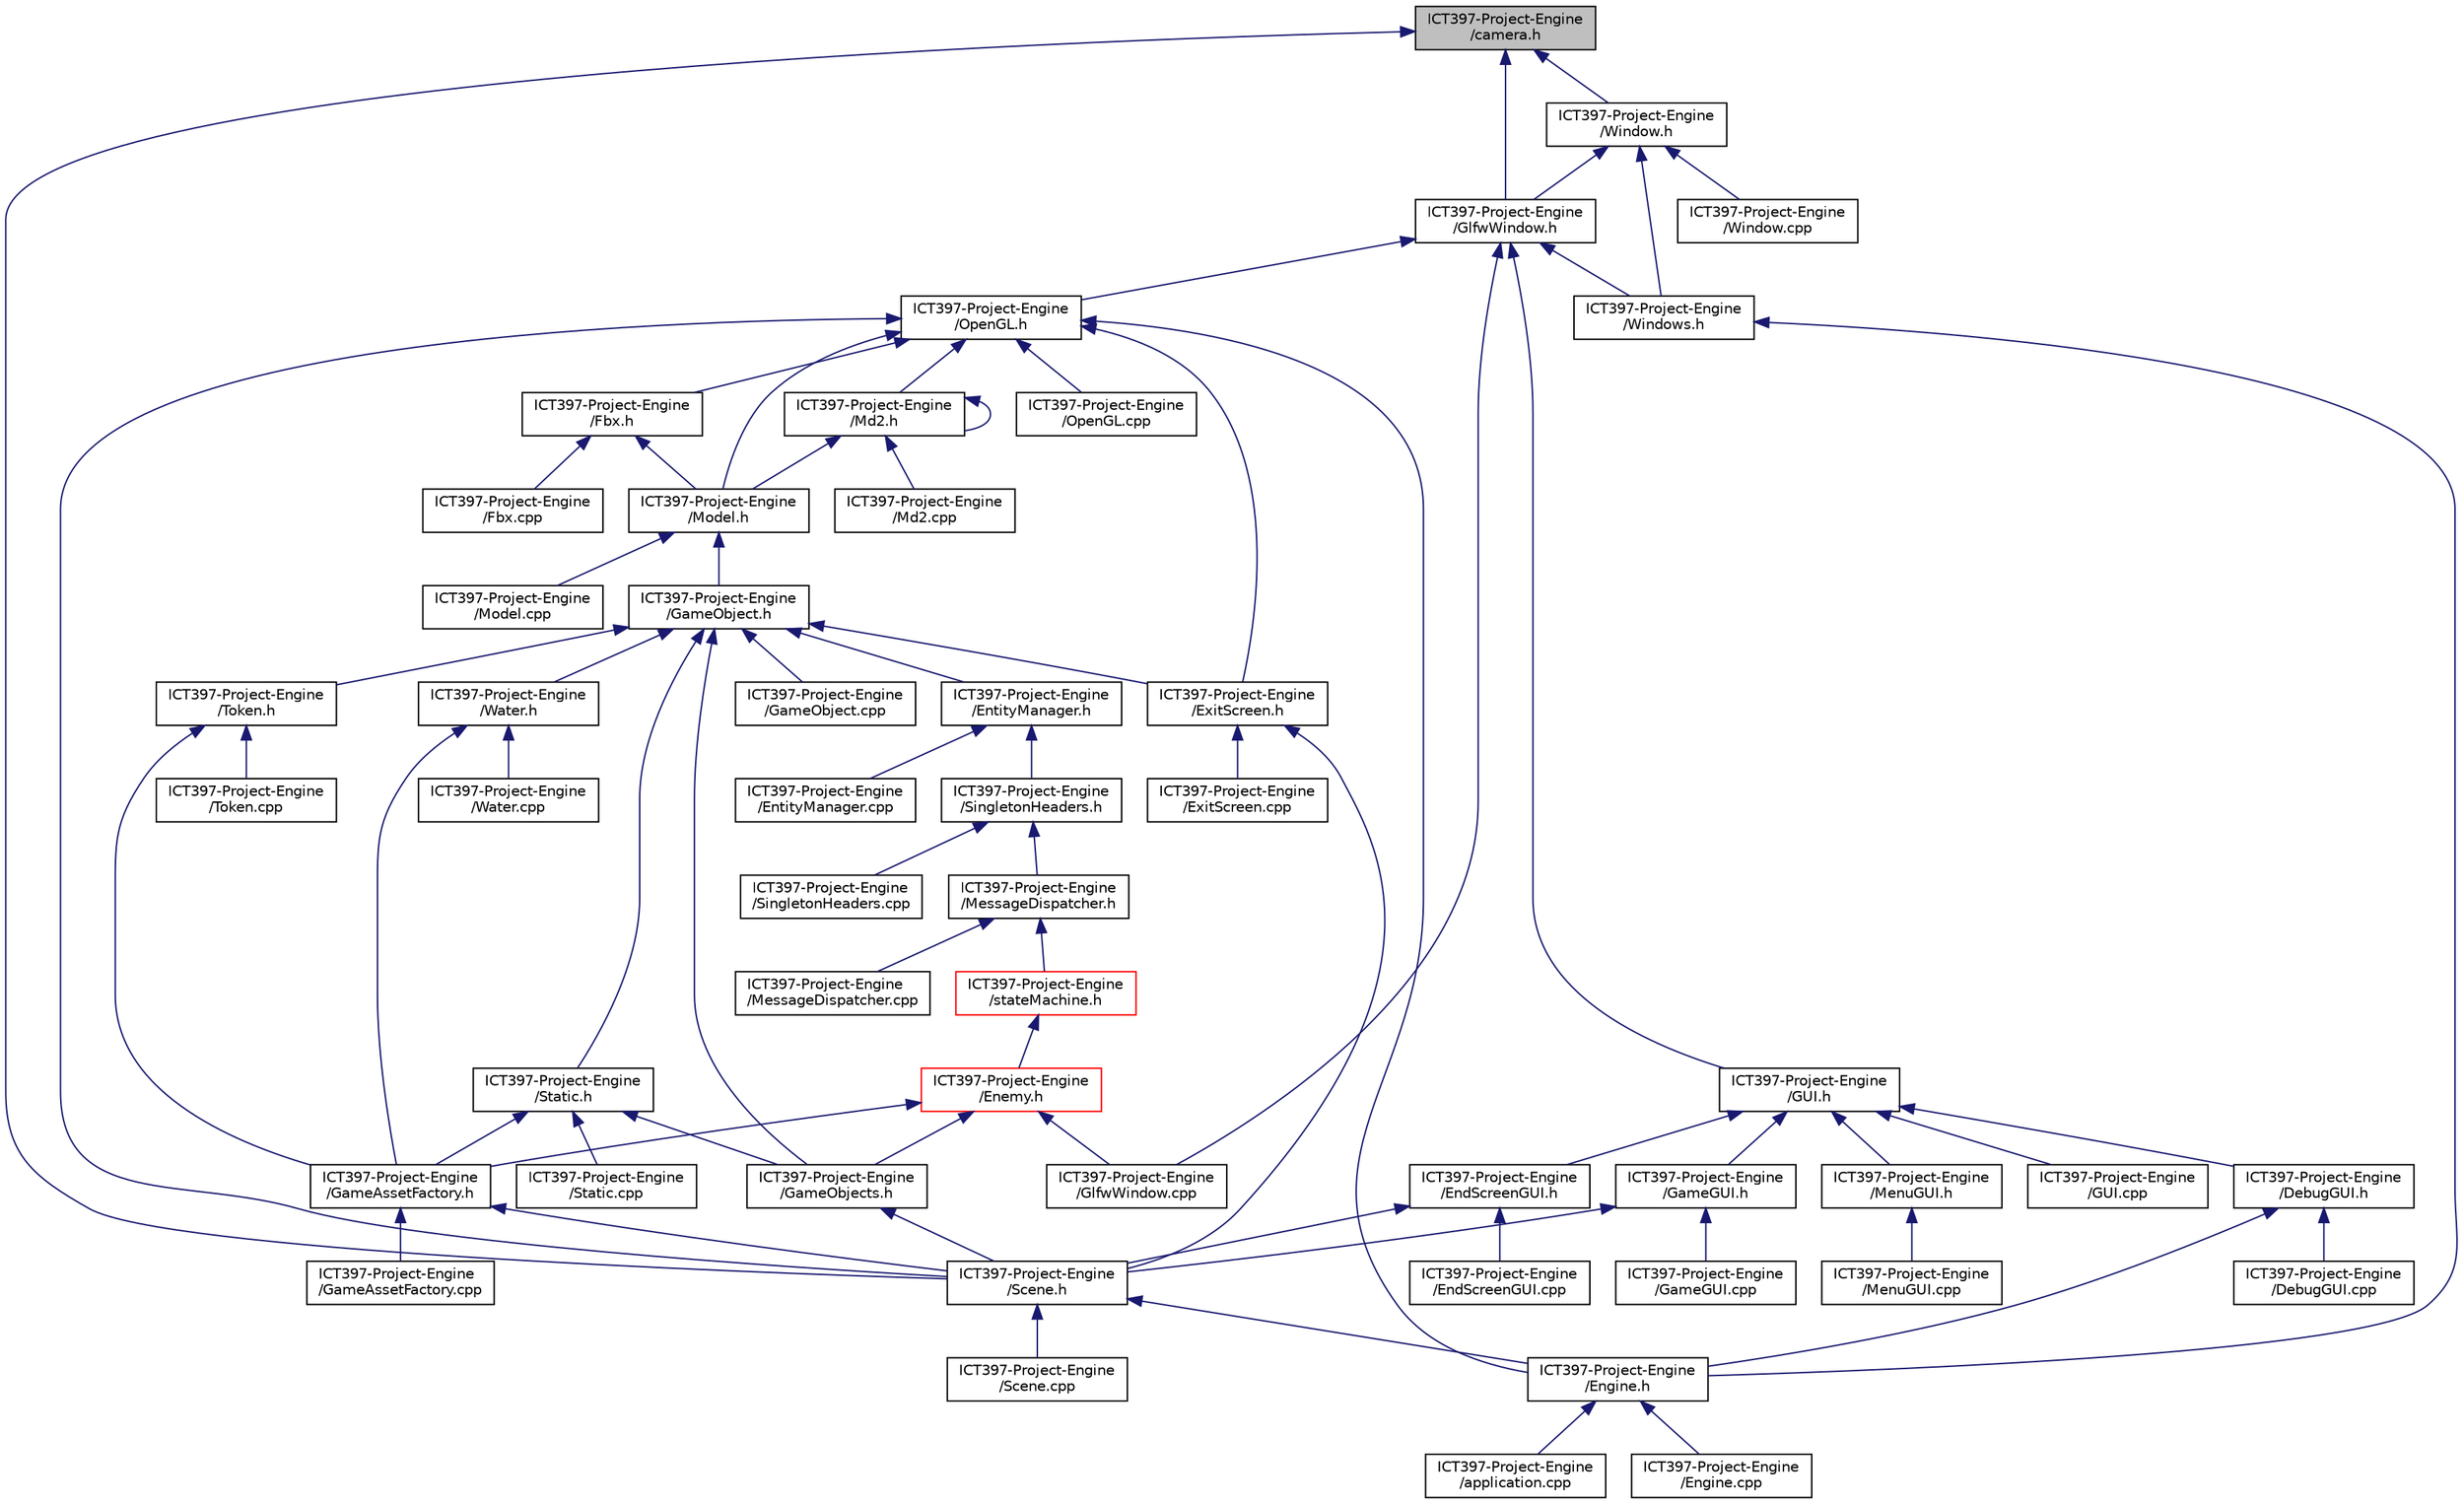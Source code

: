digraph "ICT397-Project-Engine/camera.h"
{
 // LATEX_PDF_SIZE
  edge [fontname="Helvetica",fontsize="10",labelfontname="Helvetica",labelfontsize="10"];
  node [fontname="Helvetica",fontsize="10",shape=record];
  Node1 [label="ICT397-Project-Engine\l/camera.h",height=0.2,width=0.4,color="black", fillcolor="grey75", style="filled", fontcolor="black",tooltip=" "];
  Node1 -> Node2 [dir="back",color="midnightblue",fontsize="10",style="solid",fontname="Helvetica"];
  Node2 [label="ICT397-Project-Engine\l/GlfwWindow.h",height=0.2,width=0.4,color="black", fillcolor="white", style="filled",URL="$_glfw_window_8h.html",tooltip=" "];
  Node2 -> Node3 [dir="back",color="midnightblue",fontsize="10",style="solid",fontname="Helvetica"];
  Node3 [label="ICT397-Project-Engine\l/GlfwWindow.cpp",height=0.2,width=0.4,color="black", fillcolor="white", style="filled",URL="$_glfw_window_8cpp.html",tooltip=" "];
  Node2 -> Node4 [dir="back",color="midnightblue",fontsize="10",style="solid",fontname="Helvetica"];
  Node4 [label="ICT397-Project-Engine\l/GUI.h",height=0.2,width=0.4,color="black", fillcolor="white", style="filled",URL="$_g_u_i_8h.html",tooltip="Base class for all GUI."];
  Node4 -> Node5 [dir="back",color="midnightblue",fontsize="10",style="solid",fontname="Helvetica"];
  Node5 [label="ICT397-Project-Engine\l/DebugGUI.h",height=0.2,width=0.4,color="black", fillcolor="white", style="filled",URL="$_debug_g_u_i_8h.html",tooltip=" "];
  Node5 -> Node6 [dir="back",color="midnightblue",fontsize="10",style="solid",fontname="Helvetica"];
  Node6 [label="ICT397-Project-Engine\l/DebugGUI.cpp",height=0.2,width=0.4,color="black", fillcolor="white", style="filled",URL="$_debug_g_u_i_8cpp.html",tooltip=" "];
  Node5 -> Node7 [dir="back",color="midnightblue",fontsize="10",style="solid",fontname="Helvetica"];
  Node7 [label="ICT397-Project-Engine\l/Engine.h",height=0.2,width=0.4,color="black", fillcolor="white", style="filled",URL="$_engine_8h.html",tooltip=" "];
  Node7 -> Node8 [dir="back",color="midnightblue",fontsize="10",style="solid",fontname="Helvetica"];
  Node8 [label="ICT397-Project-Engine\l/application.cpp",height=0.2,width=0.4,color="black", fillcolor="white", style="filled",URL="$application_8cpp.html",tooltip=" "];
  Node7 -> Node9 [dir="back",color="midnightblue",fontsize="10",style="solid",fontname="Helvetica"];
  Node9 [label="ICT397-Project-Engine\l/Engine.cpp",height=0.2,width=0.4,color="black", fillcolor="white", style="filled",URL="$_engine_8cpp.html",tooltip=" "];
  Node4 -> Node10 [dir="back",color="midnightblue",fontsize="10",style="solid",fontname="Helvetica"];
  Node10 [label="ICT397-Project-Engine\l/EndScreenGUI.h",height=0.2,width=0.4,color="black", fillcolor="white", style="filled",URL="$_end_screen_g_u_i_8h.html",tooltip="End Screen GUI information."];
  Node10 -> Node11 [dir="back",color="midnightblue",fontsize="10",style="solid",fontname="Helvetica"];
  Node11 [label="ICT397-Project-Engine\l/EndScreenGUI.cpp",height=0.2,width=0.4,color="black", fillcolor="white", style="filled",URL="$_end_screen_g_u_i_8cpp.html",tooltip=" "];
  Node10 -> Node12 [dir="back",color="midnightblue",fontsize="10",style="solid",fontname="Helvetica"];
  Node12 [label="ICT397-Project-Engine\l/Scene.h",height=0.2,width=0.4,color="black", fillcolor="white", style="filled",URL="$_scene_8h.html",tooltip=" "];
  Node12 -> Node7 [dir="back",color="midnightblue",fontsize="10",style="solid",fontname="Helvetica"];
  Node12 -> Node13 [dir="back",color="midnightblue",fontsize="10",style="solid",fontname="Helvetica"];
  Node13 [label="ICT397-Project-Engine\l/Scene.cpp",height=0.2,width=0.4,color="black", fillcolor="white", style="filled",URL="$_scene_8cpp.html",tooltip=" "];
  Node4 -> Node14 [dir="back",color="midnightblue",fontsize="10",style="solid",fontname="Helvetica"];
  Node14 [label="ICT397-Project-Engine\l/GameGUI.h",height=0.2,width=0.4,color="black", fillcolor="white", style="filled",URL="$_game_g_u_i_8h.html",tooltip=" "];
  Node14 -> Node15 [dir="back",color="midnightblue",fontsize="10",style="solid",fontname="Helvetica"];
  Node15 [label="ICT397-Project-Engine\l/GameGUI.cpp",height=0.2,width=0.4,color="black", fillcolor="white", style="filled",URL="$_game_g_u_i_8cpp.html",tooltip=" "];
  Node14 -> Node12 [dir="back",color="midnightblue",fontsize="10",style="solid",fontname="Helvetica"];
  Node4 -> Node16 [dir="back",color="midnightblue",fontsize="10",style="solid",fontname="Helvetica"];
  Node16 [label="ICT397-Project-Engine\l/GUI.cpp",height=0.2,width=0.4,color="black", fillcolor="white", style="filled",URL="$_g_u_i_8cpp.html",tooltip=" "];
  Node4 -> Node17 [dir="back",color="midnightblue",fontsize="10",style="solid",fontname="Helvetica"];
  Node17 [label="ICT397-Project-Engine\l/MenuGUI.h",height=0.2,width=0.4,color="black", fillcolor="white", style="filled",URL="$_menu_g_u_i_8h.html",tooltip=" "];
  Node17 -> Node18 [dir="back",color="midnightblue",fontsize="10",style="solid",fontname="Helvetica"];
  Node18 [label="ICT397-Project-Engine\l/MenuGUI.cpp",height=0.2,width=0.4,color="black", fillcolor="white", style="filled",URL="$_menu_g_u_i_8cpp.html",tooltip=" "];
  Node2 -> Node19 [dir="back",color="midnightblue",fontsize="10",style="solid",fontname="Helvetica"];
  Node19 [label="ICT397-Project-Engine\l/OpenGL.h",height=0.2,width=0.4,color="black", fillcolor="white", style="filled",URL="$_open_g_l_8h.html",tooltip=" "];
  Node19 -> Node7 [dir="back",color="midnightblue",fontsize="10",style="solid",fontname="Helvetica"];
  Node19 -> Node20 [dir="back",color="midnightblue",fontsize="10",style="solid",fontname="Helvetica"];
  Node20 [label="ICT397-Project-Engine\l/ExitScreen.h",height=0.2,width=0.4,color="black", fillcolor="white", style="filled",URL="$_exit_screen_8h.html",tooltip=" "];
  Node20 -> Node21 [dir="back",color="midnightblue",fontsize="10",style="solid",fontname="Helvetica"];
  Node21 [label="ICT397-Project-Engine\l/ExitScreen.cpp",height=0.2,width=0.4,color="black", fillcolor="white", style="filled",URL="$_exit_screen_8cpp.html",tooltip=" "];
  Node20 -> Node12 [dir="back",color="midnightblue",fontsize="10",style="solid",fontname="Helvetica"];
  Node19 -> Node22 [dir="back",color="midnightblue",fontsize="10",style="solid",fontname="Helvetica"];
  Node22 [label="ICT397-Project-Engine\l/Fbx.h",height=0.2,width=0.4,color="black", fillcolor="white", style="filled",URL="$_fbx_8h.html",tooltip=" "];
  Node22 -> Node23 [dir="back",color="midnightblue",fontsize="10",style="solid",fontname="Helvetica"];
  Node23 [label="ICT397-Project-Engine\l/Fbx.cpp",height=0.2,width=0.4,color="black", fillcolor="white", style="filled",URL="$_fbx_8cpp.html",tooltip=" "];
  Node22 -> Node24 [dir="back",color="midnightblue",fontsize="10",style="solid",fontname="Helvetica"];
  Node24 [label="ICT397-Project-Engine\l/Model.h",height=0.2,width=0.4,color="black", fillcolor="white", style="filled",URL="$_model_8h.html",tooltip=" "];
  Node24 -> Node25 [dir="back",color="midnightblue",fontsize="10",style="solid",fontname="Helvetica"];
  Node25 [label="ICT397-Project-Engine\l/GameObject.h",height=0.2,width=0.4,color="black", fillcolor="white", style="filled",URL="$_game_object_8h.html",tooltip=" "];
  Node25 -> Node26 [dir="back",color="midnightblue",fontsize="10",style="solid",fontname="Helvetica"];
  Node26 [label="ICT397-Project-Engine\l/EntityManager.h",height=0.2,width=0.4,color="black", fillcolor="white", style="filled",URL="$_entity_manager_8h.html",tooltip=" "];
  Node26 -> Node27 [dir="back",color="midnightblue",fontsize="10",style="solid",fontname="Helvetica"];
  Node27 [label="ICT397-Project-Engine\l/EntityManager.cpp",height=0.2,width=0.4,color="black", fillcolor="white", style="filled",URL="$_entity_manager_8cpp.html",tooltip=" "];
  Node26 -> Node28 [dir="back",color="midnightblue",fontsize="10",style="solid",fontname="Helvetica"];
  Node28 [label="ICT397-Project-Engine\l/SingletonHeaders.h",height=0.2,width=0.4,color="black", fillcolor="white", style="filled",URL="$_singleton_headers_8h.html",tooltip=" "];
  Node28 -> Node29 [dir="back",color="midnightblue",fontsize="10",style="solid",fontname="Helvetica"];
  Node29 [label="ICT397-Project-Engine\l/MessageDispatcher.h",height=0.2,width=0.4,color="black", fillcolor="white", style="filled",URL="$_message_dispatcher_8h.html",tooltip=" "];
  Node29 -> Node30 [dir="back",color="midnightblue",fontsize="10",style="solid",fontname="Helvetica"];
  Node30 [label="ICT397-Project-Engine\l/MessageDispatcher.cpp",height=0.2,width=0.4,color="black", fillcolor="white", style="filled",URL="$_message_dispatcher_8cpp.html",tooltip=" "];
  Node29 -> Node31 [dir="back",color="midnightblue",fontsize="10",style="solid",fontname="Helvetica"];
  Node31 [label="ICT397-Project-Engine\l/stateMachine.h",height=0.2,width=0.4,color="red", fillcolor="white", style="filled",URL="$state_machine_8h.html",tooltip=" "];
  Node31 -> Node32 [dir="back",color="midnightblue",fontsize="10",style="solid",fontname="Helvetica"];
  Node32 [label="ICT397-Project-Engine\l/Enemy.h",height=0.2,width=0.4,color="red", fillcolor="white", style="filled",URL="$_enemy_8h.html",tooltip=" "];
  Node32 -> Node35 [dir="back",color="midnightblue",fontsize="10",style="solid",fontname="Helvetica"];
  Node35 [label="ICT397-Project-Engine\l/GameAssetFactory.h",height=0.2,width=0.4,color="black", fillcolor="white", style="filled",URL="$_game_asset_factory_8h.html",tooltip=" "];
  Node35 -> Node36 [dir="back",color="midnightblue",fontsize="10",style="solid",fontname="Helvetica"];
  Node36 [label="ICT397-Project-Engine\l/GameAssetFactory.cpp",height=0.2,width=0.4,color="black", fillcolor="white", style="filled",URL="$_game_asset_factory_8cpp.html",tooltip=" "];
  Node35 -> Node12 [dir="back",color="midnightblue",fontsize="10",style="solid",fontname="Helvetica"];
  Node32 -> Node37 [dir="back",color="midnightblue",fontsize="10",style="solid",fontname="Helvetica"];
  Node37 [label="ICT397-Project-Engine\l/GameObjects.h",height=0.2,width=0.4,color="black", fillcolor="white", style="filled",URL="$_game_objects_8h.html",tooltip=" "];
  Node37 -> Node12 [dir="back",color="midnightblue",fontsize="10",style="solid",fontname="Helvetica"];
  Node32 -> Node3 [dir="back",color="midnightblue",fontsize="10",style="solid",fontname="Helvetica"];
  Node28 -> Node41 [dir="back",color="midnightblue",fontsize="10",style="solid",fontname="Helvetica"];
  Node41 [label="ICT397-Project-Engine\l/SingletonHeaders.cpp",height=0.2,width=0.4,color="black", fillcolor="white", style="filled",URL="$_singleton_headers_8cpp.html",tooltip=" "];
  Node25 -> Node20 [dir="back",color="midnightblue",fontsize="10",style="solid",fontname="Helvetica"];
  Node25 -> Node42 [dir="back",color="midnightblue",fontsize="10",style="solid",fontname="Helvetica"];
  Node42 [label="ICT397-Project-Engine\l/GameObject.cpp",height=0.2,width=0.4,color="black", fillcolor="white", style="filled",URL="$_game_object_8cpp.html",tooltip=" "];
  Node25 -> Node37 [dir="back",color="midnightblue",fontsize="10",style="solid",fontname="Helvetica"];
  Node25 -> Node43 [dir="back",color="midnightblue",fontsize="10",style="solid",fontname="Helvetica"];
  Node43 [label="ICT397-Project-Engine\l/Static.h",height=0.2,width=0.4,color="black", fillcolor="white", style="filled",URL="$_static_8h.html",tooltip=" "];
  Node43 -> Node35 [dir="back",color="midnightblue",fontsize="10",style="solid",fontname="Helvetica"];
  Node43 -> Node37 [dir="back",color="midnightblue",fontsize="10",style="solid",fontname="Helvetica"];
  Node43 -> Node44 [dir="back",color="midnightblue",fontsize="10",style="solid",fontname="Helvetica"];
  Node44 [label="ICT397-Project-Engine\l/Static.cpp",height=0.2,width=0.4,color="black", fillcolor="white", style="filled",URL="$_static_8cpp.html",tooltip=" "];
  Node25 -> Node45 [dir="back",color="midnightblue",fontsize="10",style="solid",fontname="Helvetica"];
  Node45 [label="ICT397-Project-Engine\l/Token.h",height=0.2,width=0.4,color="black", fillcolor="white", style="filled",URL="$_token_8h.html",tooltip=" "];
  Node45 -> Node35 [dir="back",color="midnightblue",fontsize="10",style="solid",fontname="Helvetica"];
  Node45 -> Node46 [dir="back",color="midnightblue",fontsize="10",style="solid",fontname="Helvetica"];
  Node46 [label="ICT397-Project-Engine\l/Token.cpp",height=0.2,width=0.4,color="black", fillcolor="white", style="filled",URL="$_token_8cpp.html",tooltip=" "];
  Node25 -> Node47 [dir="back",color="midnightblue",fontsize="10",style="solid",fontname="Helvetica"];
  Node47 [label="ICT397-Project-Engine\l/Water.h",height=0.2,width=0.4,color="black", fillcolor="white", style="filled",URL="$_water_8h.html",tooltip=" "];
  Node47 -> Node35 [dir="back",color="midnightblue",fontsize="10",style="solid",fontname="Helvetica"];
  Node47 -> Node48 [dir="back",color="midnightblue",fontsize="10",style="solid",fontname="Helvetica"];
  Node48 [label="ICT397-Project-Engine\l/Water.cpp",height=0.2,width=0.4,color="black", fillcolor="white", style="filled",URL="$_water_8cpp.html",tooltip=" "];
  Node24 -> Node49 [dir="back",color="midnightblue",fontsize="10",style="solid",fontname="Helvetica"];
  Node49 [label="ICT397-Project-Engine\l/Model.cpp",height=0.2,width=0.4,color="black", fillcolor="white", style="filled",URL="$_model_8cpp.html",tooltip=" "];
  Node19 -> Node50 [dir="back",color="midnightblue",fontsize="10",style="solid",fontname="Helvetica"];
  Node50 [label="ICT397-Project-Engine\l/Md2.h",height=0.2,width=0.4,color="black", fillcolor="white", style="filled",URL="$_md2_8h.html",tooltip=" "];
  Node50 -> Node51 [dir="back",color="midnightblue",fontsize="10",style="solid",fontname="Helvetica"];
  Node51 [label="ICT397-Project-Engine\l/Md2.cpp",height=0.2,width=0.4,color="black", fillcolor="white", style="filled",URL="$_md2_8cpp.html",tooltip=" "];
  Node50 -> Node50 [dir="back",color="midnightblue",fontsize="10",style="solid",fontname="Helvetica"];
  Node50 -> Node24 [dir="back",color="midnightblue",fontsize="10",style="solid",fontname="Helvetica"];
  Node19 -> Node24 [dir="back",color="midnightblue",fontsize="10",style="solid",fontname="Helvetica"];
  Node19 -> Node52 [dir="back",color="midnightblue",fontsize="10",style="solid",fontname="Helvetica"];
  Node52 [label="ICT397-Project-Engine\l/OpenGL.cpp",height=0.2,width=0.4,color="black", fillcolor="white", style="filled",URL="$_open_g_l_8cpp.html",tooltip=" "];
  Node19 -> Node12 [dir="back",color="midnightblue",fontsize="10",style="solid",fontname="Helvetica"];
  Node2 -> Node53 [dir="back",color="midnightblue",fontsize="10",style="solid",fontname="Helvetica"];
  Node53 [label="ICT397-Project-Engine\l/Windows.h",height=0.2,width=0.4,color="black", fillcolor="white", style="filled",URL="$_windows_8h.html",tooltip=" "];
  Node53 -> Node7 [dir="back",color="midnightblue",fontsize="10",style="solid",fontname="Helvetica"];
  Node1 -> Node12 [dir="back",color="midnightblue",fontsize="10",style="solid",fontname="Helvetica"];
  Node1 -> Node54 [dir="back",color="midnightblue",fontsize="10",style="solid",fontname="Helvetica"];
  Node54 [label="ICT397-Project-Engine\l/Window.h",height=0.2,width=0.4,color="black", fillcolor="white", style="filled",URL="$_window_8h.html",tooltip=" "];
  Node54 -> Node2 [dir="back",color="midnightblue",fontsize="10",style="solid",fontname="Helvetica"];
  Node54 -> Node55 [dir="back",color="midnightblue",fontsize="10",style="solid",fontname="Helvetica"];
  Node55 [label="ICT397-Project-Engine\l/Window.cpp",height=0.2,width=0.4,color="black", fillcolor="white", style="filled",URL="$_window_8cpp.html",tooltip=" "];
  Node54 -> Node53 [dir="back",color="midnightblue",fontsize="10",style="solid",fontname="Helvetica"];
}
